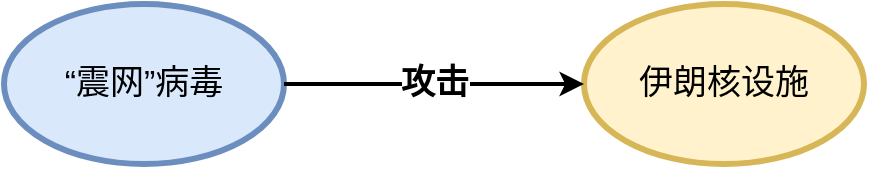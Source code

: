 <mxfile version="13.10.2" type="github">
  <diagram id="tHObCBycBHgFKMGKk--f" name="第 1 页">
    <mxGraphModel dx="1391" dy="736" grid="1" gridSize="10" guides="1" tooltips="1" connect="1" arrows="1" fold="1" page="1" pageScale="1" pageWidth="500" pageHeight="100" math="0" shadow="0">
      <root>
        <mxCell id="0" />
        <mxCell id="1" parent="0" />
        <mxCell id="AxW_LpMcN__hR8cUmQVc-1" value="“震网”病毒" style="ellipse;whiteSpace=wrap;html=1;fillColor=#dae8fc;strokeColor=#6c8ebf;strokeWidth=3;fontSize=17;" vertex="1" parent="1">
          <mxGeometry x="30" y="10" width="140" height="80" as="geometry" />
        </mxCell>
        <mxCell id="AxW_LpMcN__hR8cUmQVc-2" value="伊朗核设施" style="ellipse;whiteSpace=wrap;html=1;strokeWidth=3;fontSize=17;fillColor=#fff2cc;strokeColor=#d6b656;" vertex="1" parent="1">
          <mxGeometry x="320" y="10" width="140" height="80" as="geometry" />
        </mxCell>
        <mxCell id="AxW_LpMcN__hR8cUmQVc-3" value="攻击" style="endArrow=classic;html=1;fontSize=17;exitX=1;exitY=0.5;exitDx=0;exitDy=0;entryX=0;entryY=0.5;entryDx=0;entryDy=0;strokeWidth=2;fontStyle=1" edge="1" parent="1" source="AxW_LpMcN__hR8cUmQVc-1" target="AxW_LpMcN__hR8cUmQVc-2">
          <mxGeometry width="50" height="50" relative="1" as="geometry">
            <mxPoint x="240" y="20" as="sourcePoint" />
            <mxPoint x="290" y="-30" as="targetPoint" />
          </mxGeometry>
        </mxCell>
      </root>
    </mxGraphModel>
  </diagram>
</mxfile>
